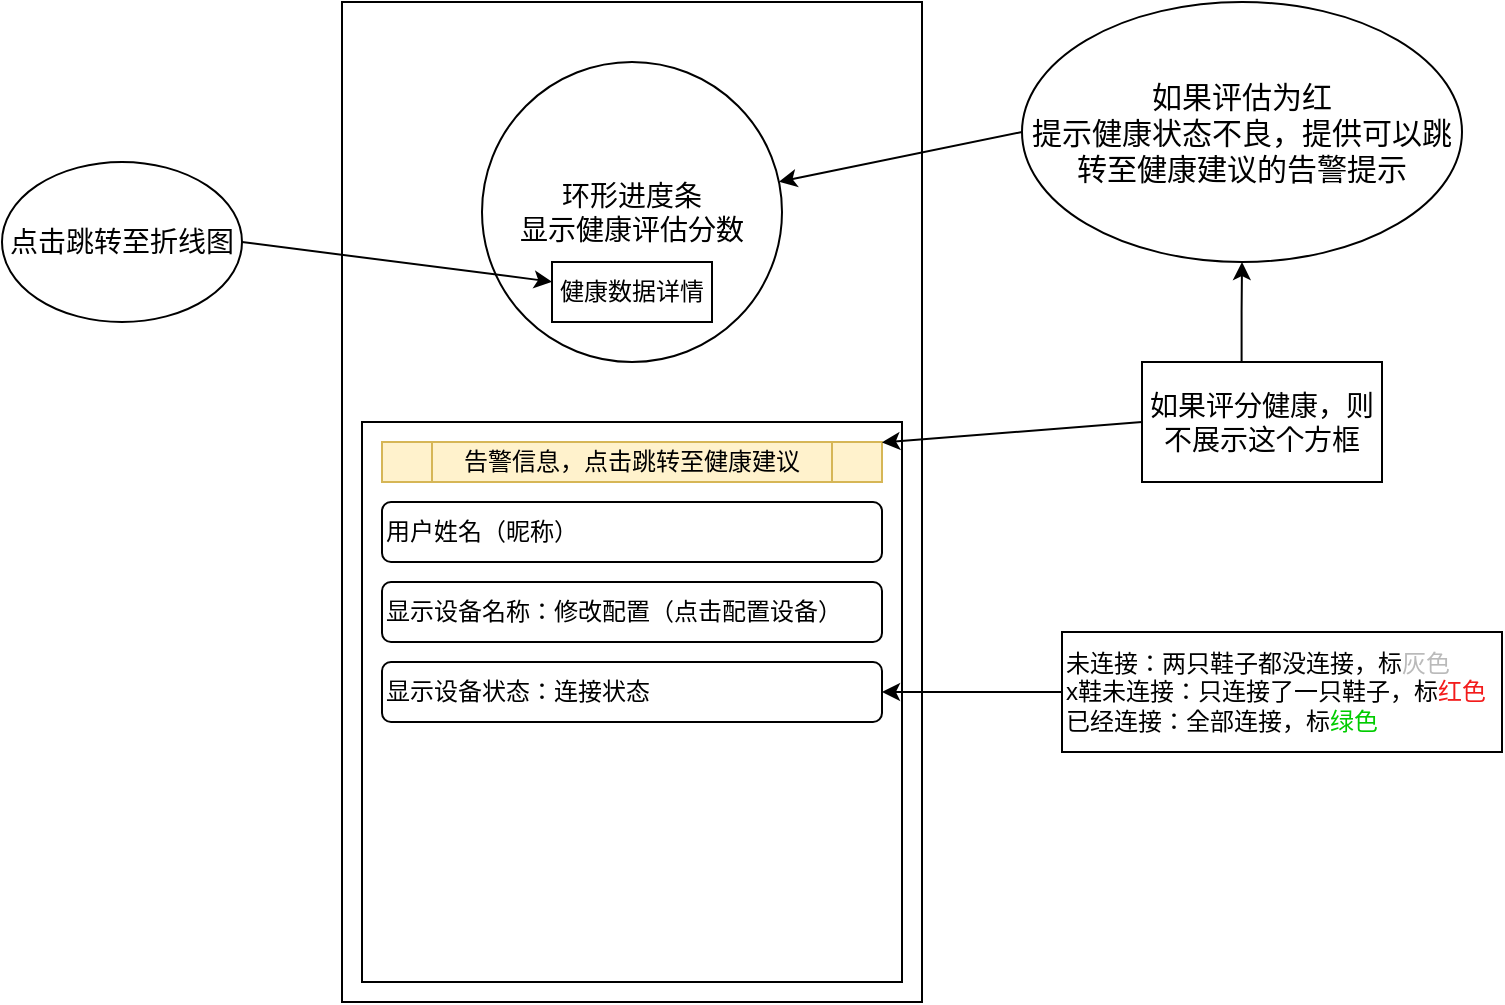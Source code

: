 <mxfile version="21.2.1" type="github">
  <diagram name="第 1 页" id="l1hzwmIRR9jf0Bb3zMCW">
    <mxGraphModel dx="1949" dy="735" grid="1" gridSize="10" guides="1" tooltips="1" connect="1" arrows="1" fold="1" page="1" pageScale="1" pageWidth="827" pageHeight="1169" background="none" math="0" shadow="0">
      <root>
        <mxCell id="0" />
        <mxCell id="1" parent="0" />
        <mxCell id="l1PFlF_tU-y6S5hCckUQ-2" value="" style="rounded=0;whiteSpace=wrap;html=1;" vertex="1" parent="1">
          <mxGeometry x="120" y="80" width="290" height="500" as="geometry" />
        </mxCell>
        <mxCell id="l1PFlF_tU-y6S5hCckUQ-3" value="&lt;font style=&quot;font-size: 14px;&quot;&gt;环形进度条&lt;br&gt;显示健康评估分数&lt;/font&gt;" style="ellipse;whiteSpace=wrap;html=1;aspect=fixed;" vertex="1" parent="1">
          <mxGeometry x="190" y="110" width="150" height="150" as="geometry" />
        </mxCell>
        <mxCell id="l1PFlF_tU-y6S5hCckUQ-5" value="" style="rounded=0;whiteSpace=wrap;html=1;" vertex="1" parent="1">
          <mxGeometry x="130" y="290" width="270" height="280" as="geometry" />
        </mxCell>
        <mxCell id="l1PFlF_tU-y6S5hCckUQ-7" value="显示设备名称：修改配置（点击配置设备）" style="rounded=1;whiteSpace=wrap;html=1;align=left;" vertex="1" parent="1">
          <mxGeometry x="140" y="370" width="250" height="30" as="geometry" />
        </mxCell>
        <mxCell id="l1PFlF_tU-y6S5hCckUQ-8" value="显示设备状态：连接状态" style="rounded=1;whiteSpace=wrap;html=1;align=left;" vertex="1" parent="1">
          <mxGeometry x="140" y="410" width="250" height="30" as="geometry" />
        </mxCell>
        <mxCell id="l1PFlF_tU-y6S5hCckUQ-9" value="用户姓名（昵称）" style="rounded=1;whiteSpace=wrap;html=1;align=left;" vertex="1" parent="1">
          <mxGeometry x="140" y="330" width="250" height="30" as="geometry" />
        </mxCell>
        <mxCell id="l1PFlF_tU-y6S5hCckUQ-10" value="" style="endArrow=classic;html=1;rounded=0;exitX=0;exitY=0.5;exitDx=0;exitDy=0;" edge="1" parent="1" source="l1PFlF_tU-y6S5hCckUQ-11" target="l1PFlF_tU-y6S5hCckUQ-3">
          <mxGeometry width="50" height="50" relative="1" as="geometry">
            <mxPoint x="470" y="110" as="sourcePoint" />
            <mxPoint x="500" y="90" as="targetPoint" />
          </mxGeometry>
        </mxCell>
        <mxCell id="l1PFlF_tU-y6S5hCckUQ-11" value="&lt;font style=&quot;font-size: 15px;&quot;&gt;如果评估为红&lt;br&gt;提示健康状态不良，提供可以跳转至健康建议的告警提示&lt;/font&gt;" style="ellipse;whiteSpace=wrap;html=1;" vertex="1" parent="1">
          <mxGeometry x="460" y="80" width="220" height="130" as="geometry" />
        </mxCell>
        <mxCell id="l1PFlF_tU-y6S5hCckUQ-12" value="健康数据详情" style="rounded=0;whiteSpace=wrap;html=1;" vertex="1" parent="1">
          <mxGeometry x="225" y="210" width="80" height="30" as="geometry" />
        </mxCell>
        <mxCell id="l1PFlF_tU-y6S5hCckUQ-13" value="" style="endArrow=classic;html=1;rounded=0;exitX=1;exitY=0.5;exitDx=0;exitDy=0;" edge="1" parent="1" source="l1PFlF_tU-y6S5hCckUQ-15" target="l1PFlF_tU-y6S5hCckUQ-12">
          <mxGeometry width="50" height="50" relative="1" as="geometry">
            <mxPoint x="460" y="240" as="sourcePoint" />
            <mxPoint x="510" y="190" as="targetPoint" />
          </mxGeometry>
        </mxCell>
        <mxCell id="l1PFlF_tU-y6S5hCckUQ-15" value="&lt;font style=&quot;font-size: 14px;&quot;&gt;点击跳转至折线图&lt;/font&gt;" style="ellipse;whiteSpace=wrap;html=1;" vertex="1" parent="1">
          <mxGeometry x="-50" y="160" width="120" height="80" as="geometry" />
        </mxCell>
        <mxCell id="l1PFlF_tU-y6S5hCckUQ-16" value="告警信息，点击跳转至健康建议" style="shape=process;whiteSpace=wrap;html=1;backgroundOutline=1;fillColor=#fff2cc;strokeColor=#d6b656;" vertex="1" parent="1">
          <mxGeometry x="140" y="300" width="250" height="20" as="geometry" />
        </mxCell>
        <mxCell id="l1PFlF_tU-y6S5hCckUQ-19" value="" style="edgeStyle=orthogonalEdgeStyle;rounded=0;orthogonalLoop=1;jettySize=auto;html=1;exitX=0.415;exitY=0.025;exitDx=0;exitDy=0;exitPerimeter=0;" edge="1" parent="1" source="l1PFlF_tU-y6S5hCckUQ-21" target="l1PFlF_tU-y6S5hCckUQ-11">
          <mxGeometry relative="1" as="geometry">
            <mxPoint x="570" y="250" as="sourcePoint" />
          </mxGeometry>
        </mxCell>
        <mxCell id="l1PFlF_tU-y6S5hCckUQ-18" value="" style="endArrow=classic;html=1;rounded=0;exitX=0;exitY=0.5;exitDx=0;exitDy=0;" edge="1" parent="1" source="l1PFlF_tU-y6S5hCckUQ-21" target="l1PFlF_tU-y6S5hCckUQ-16">
          <mxGeometry width="50" height="50" relative="1" as="geometry">
            <mxPoint x="510.0" y="290" as="sourcePoint" />
            <mxPoint x="490" y="260" as="targetPoint" />
          </mxGeometry>
        </mxCell>
        <mxCell id="l1PFlF_tU-y6S5hCckUQ-21" value="&lt;font style=&quot;font-size: 14px;&quot;&gt;如果评分健康，则不展示这个方框&lt;/font&gt;" style="rounded=0;whiteSpace=wrap;html=1;" vertex="1" parent="1">
          <mxGeometry x="520" y="260" width="120" height="60" as="geometry" />
        </mxCell>
        <mxCell id="l1PFlF_tU-y6S5hCckUQ-23" value="未连接：两只鞋子都没连接，标&lt;font color=&quot;#bababa&quot;&gt;灰色&lt;/font&gt;&lt;br&gt;x鞋未连接：只连接了一只鞋子，标&lt;font color=&quot;#f31b1b&quot;&gt;红色&lt;/font&gt;&lt;br&gt;已经连接：全部连接，标&lt;font color=&quot;#00cc00&quot;&gt;绿色&lt;/font&gt;" style="rounded=0;whiteSpace=wrap;html=1;align=left;" vertex="1" parent="1">
          <mxGeometry x="480" y="395" width="220" height="60" as="geometry" />
        </mxCell>
        <mxCell id="l1PFlF_tU-y6S5hCckUQ-24" value="" style="endArrow=classic;html=1;rounded=0;exitX=0;exitY=0.5;exitDx=0;exitDy=0;entryX=1;entryY=0.5;entryDx=0;entryDy=0;" edge="1" parent="1" source="l1PFlF_tU-y6S5hCckUQ-23" target="l1PFlF_tU-y6S5hCckUQ-8">
          <mxGeometry width="50" height="50" relative="1" as="geometry">
            <mxPoint x="320" y="350" as="sourcePoint" />
            <mxPoint x="370" y="300" as="targetPoint" />
          </mxGeometry>
        </mxCell>
      </root>
    </mxGraphModel>
  </diagram>
</mxfile>
